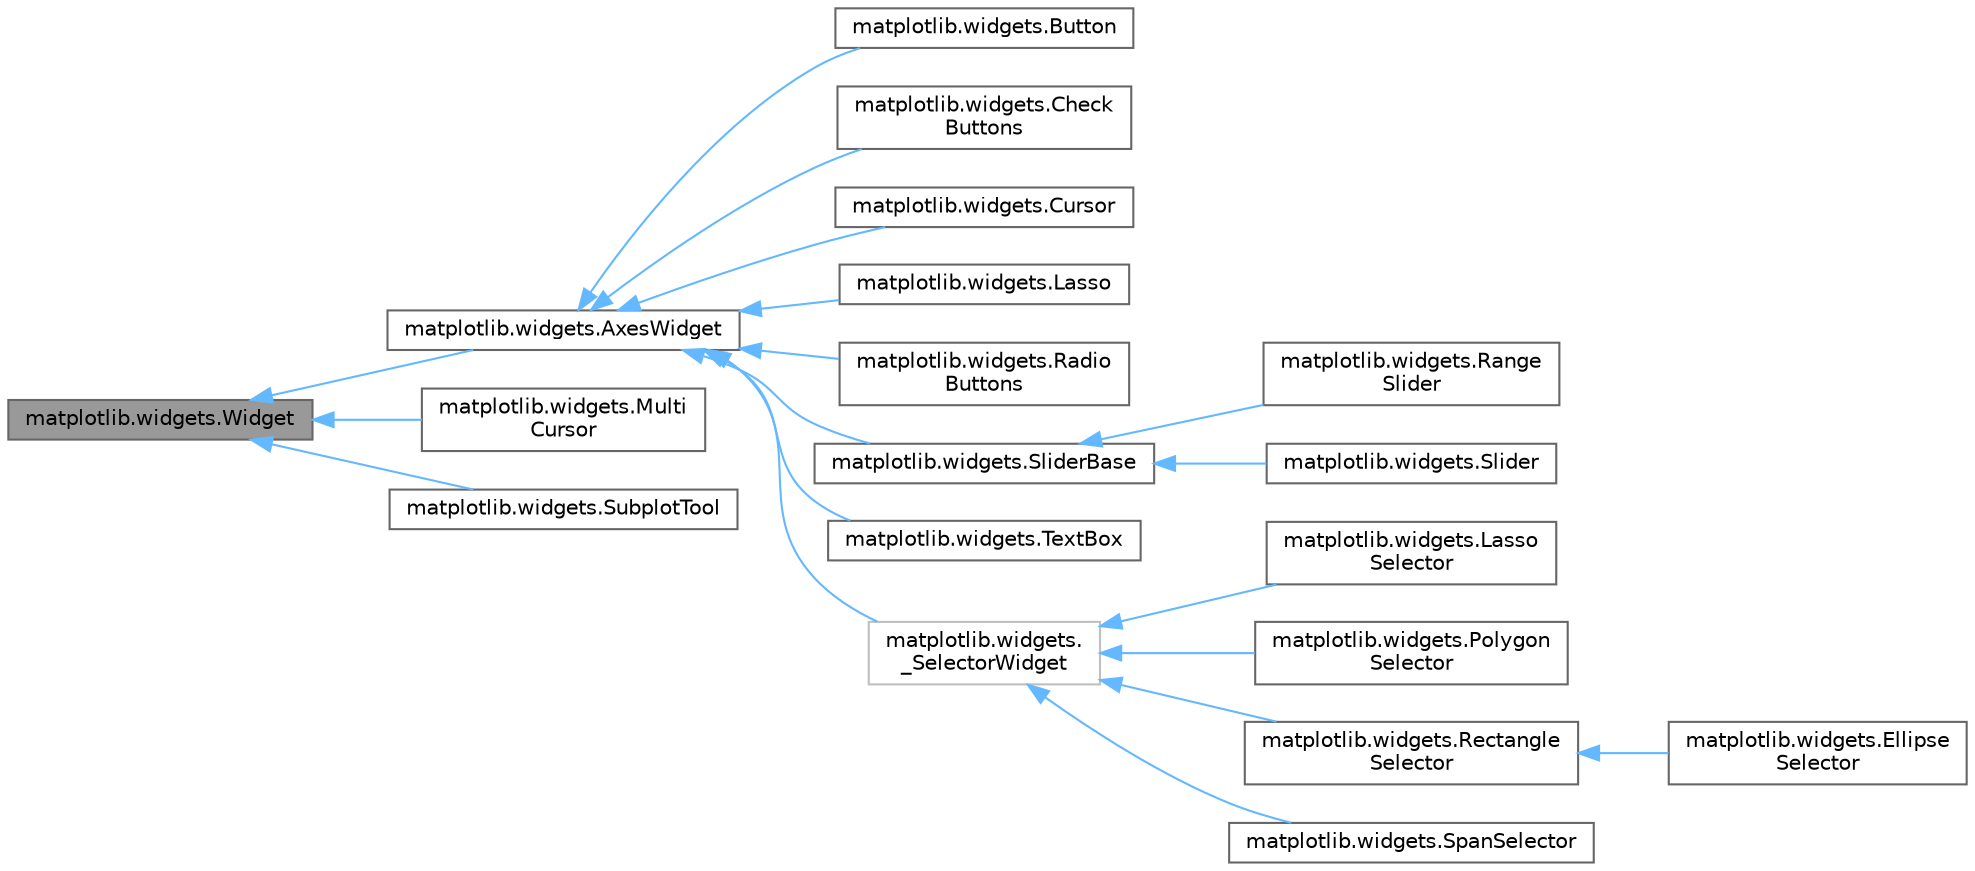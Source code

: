 digraph "matplotlib.widgets.Widget"
{
 // LATEX_PDF_SIZE
  bgcolor="transparent";
  edge [fontname=Helvetica,fontsize=10,labelfontname=Helvetica,labelfontsize=10];
  node [fontname=Helvetica,fontsize=10,shape=box,height=0.2,width=0.4];
  rankdir="LR";
  Node1 [id="Node000001",label="matplotlib.widgets.Widget",height=0.2,width=0.4,color="gray40", fillcolor="grey60", style="filled", fontcolor="black",tooltip=" "];
  Node1 -> Node2 [id="edge1_Node000001_Node000002",dir="back",color="steelblue1",style="solid",tooltip=" "];
  Node2 [id="Node000002",label="matplotlib.widgets.AxesWidget",height=0.2,width=0.4,color="gray40", fillcolor="white", style="filled",URL="$d9/d5f/classmatplotlib_1_1widgets_1_1AxesWidget.html",tooltip=" "];
  Node2 -> Node3 [id="edge2_Node000002_Node000003",dir="back",color="steelblue1",style="solid",tooltip=" "];
  Node3 [id="Node000003",label="matplotlib.widgets.Button",height=0.2,width=0.4,color="gray40", fillcolor="white", style="filled",URL="$d7/dd4/classmatplotlib_1_1widgets_1_1Button.html",tooltip=" "];
  Node2 -> Node4 [id="edge3_Node000002_Node000004",dir="back",color="steelblue1",style="solid",tooltip=" "];
  Node4 [id="Node000004",label="matplotlib.widgets.Check\lButtons",height=0.2,width=0.4,color="gray40", fillcolor="white", style="filled",URL="$d6/d93/classmatplotlib_1_1widgets_1_1CheckButtons.html",tooltip=" "];
  Node2 -> Node5 [id="edge4_Node000002_Node000005",dir="back",color="steelblue1",style="solid",tooltip=" "];
  Node5 [id="Node000005",label="matplotlib.widgets.Cursor",height=0.2,width=0.4,color="gray40", fillcolor="white", style="filled",URL="$df/d15/classmatplotlib_1_1widgets_1_1Cursor.html",tooltip=" "];
  Node2 -> Node6 [id="edge5_Node000002_Node000006",dir="back",color="steelblue1",style="solid",tooltip=" "];
  Node6 [id="Node000006",label="matplotlib.widgets.Lasso",height=0.2,width=0.4,color="gray40", fillcolor="white", style="filled",URL="$d4/d2a/classmatplotlib_1_1widgets_1_1Lasso.html",tooltip=" "];
  Node2 -> Node7 [id="edge6_Node000002_Node000007",dir="back",color="steelblue1",style="solid",tooltip=" "];
  Node7 [id="Node000007",label="matplotlib.widgets.Radio\lButtons",height=0.2,width=0.4,color="gray40", fillcolor="white", style="filled",URL="$d5/d2e/classmatplotlib_1_1widgets_1_1RadioButtons.html",tooltip=" "];
  Node2 -> Node8 [id="edge7_Node000002_Node000008",dir="back",color="steelblue1",style="solid",tooltip=" "];
  Node8 [id="Node000008",label="matplotlib.widgets.SliderBase",height=0.2,width=0.4,color="gray40", fillcolor="white", style="filled",URL="$d7/d25/classmatplotlib_1_1widgets_1_1SliderBase.html",tooltip=" "];
  Node8 -> Node9 [id="edge8_Node000008_Node000009",dir="back",color="steelblue1",style="solid",tooltip=" "];
  Node9 [id="Node000009",label="matplotlib.widgets.Range\lSlider",height=0.2,width=0.4,color="gray40", fillcolor="white", style="filled",URL="$dd/dcd/classmatplotlib_1_1widgets_1_1RangeSlider.html",tooltip=" "];
  Node8 -> Node10 [id="edge9_Node000008_Node000010",dir="back",color="steelblue1",style="solid",tooltip=" "];
  Node10 [id="Node000010",label="matplotlib.widgets.Slider",height=0.2,width=0.4,color="gray40", fillcolor="white", style="filled",URL="$db/d39/classmatplotlib_1_1widgets_1_1Slider.html",tooltip=" "];
  Node2 -> Node11 [id="edge10_Node000002_Node000011",dir="back",color="steelblue1",style="solid",tooltip=" "];
  Node11 [id="Node000011",label="matplotlib.widgets.TextBox",height=0.2,width=0.4,color="gray40", fillcolor="white", style="filled",URL="$d5/de8/classmatplotlib_1_1widgets_1_1TextBox.html",tooltip=" "];
  Node2 -> Node12 [id="edge11_Node000002_Node000012",dir="back",color="steelblue1",style="solid",tooltip=" "];
  Node12 [id="Node000012",label="matplotlib.widgets.\l_SelectorWidget",height=0.2,width=0.4,color="grey75", fillcolor="white", style="filled",URL="$d9/ddd/classmatplotlib_1_1widgets_1_1__SelectorWidget.html",tooltip=" "];
  Node12 -> Node13 [id="edge12_Node000012_Node000013",dir="back",color="steelblue1",style="solid",tooltip=" "];
  Node13 [id="Node000013",label="matplotlib.widgets.Lasso\lSelector",height=0.2,width=0.4,color="gray40", fillcolor="white", style="filled",URL="$d6/d9e/classmatplotlib_1_1widgets_1_1LassoSelector.html",tooltip=" "];
  Node12 -> Node14 [id="edge13_Node000012_Node000014",dir="back",color="steelblue1",style="solid",tooltip=" "];
  Node14 [id="Node000014",label="matplotlib.widgets.Polygon\lSelector",height=0.2,width=0.4,color="gray40", fillcolor="white", style="filled",URL="$df/d9c/classmatplotlib_1_1widgets_1_1PolygonSelector.html",tooltip=" "];
  Node12 -> Node15 [id="edge14_Node000012_Node000015",dir="back",color="steelblue1",style="solid",tooltip=" "];
  Node15 [id="Node000015",label="matplotlib.widgets.Rectangle\lSelector",height=0.2,width=0.4,color="gray40", fillcolor="white", style="filled",URL="$d4/d78/classmatplotlib_1_1widgets_1_1RectangleSelector.html",tooltip=" "];
  Node15 -> Node16 [id="edge15_Node000015_Node000016",dir="back",color="steelblue1",style="solid",tooltip=" "];
  Node16 [id="Node000016",label="matplotlib.widgets.Ellipse\lSelector",height=0.2,width=0.4,color="gray40", fillcolor="white", style="filled",URL="$d1/d9d/classmatplotlib_1_1widgets_1_1EllipseSelector.html",tooltip=" "];
  Node12 -> Node17 [id="edge16_Node000012_Node000017",dir="back",color="steelblue1",style="solid",tooltip=" "];
  Node17 [id="Node000017",label="matplotlib.widgets.SpanSelector",height=0.2,width=0.4,color="gray40", fillcolor="white", style="filled",URL="$da/de8/classmatplotlib_1_1widgets_1_1SpanSelector.html",tooltip=" "];
  Node1 -> Node18 [id="edge17_Node000001_Node000018",dir="back",color="steelblue1",style="solid",tooltip=" "];
  Node18 [id="Node000018",label="matplotlib.widgets.Multi\lCursor",height=0.2,width=0.4,color="gray40", fillcolor="white", style="filled",URL="$dc/d75/classmatplotlib_1_1widgets_1_1MultiCursor.html",tooltip=" "];
  Node1 -> Node19 [id="edge18_Node000001_Node000019",dir="back",color="steelblue1",style="solid",tooltip=" "];
  Node19 [id="Node000019",label="matplotlib.widgets.SubplotTool",height=0.2,width=0.4,color="gray40", fillcolor="white", style="filled",URL="$d2/dd3/classmatplotlib_1_1widgets_1_1SubplotTool.html",tooltip=" "];
}
